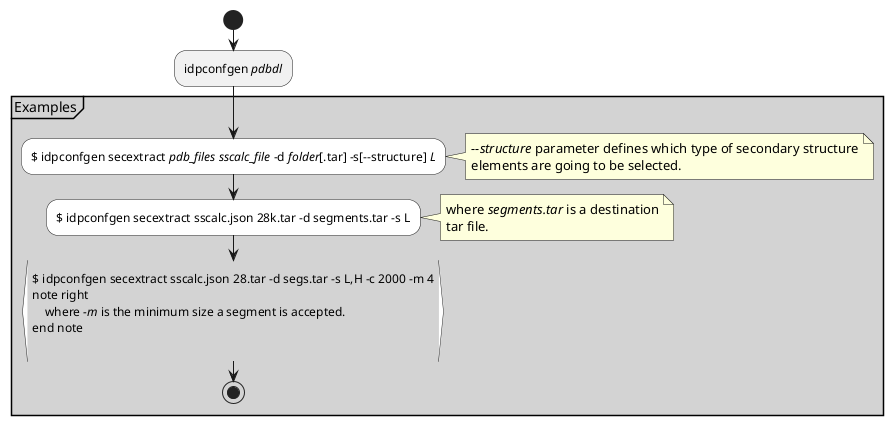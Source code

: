 @startuml

start

:idpconfgen //pdbdl//;

partition #LIGHTGREY Examples {
    #WHITE:$ idpconfgen secextract //pdb_files// //sscalc_file// -d //folder//[.tar] -s[--structure] //L//;
    note right
        //--structure// parameter defines which type of secondary structure
        elements are going to be selected.
    end note
    #WHITE:$ idpconfgen secextract sscalc.json 28k.tar -d segments.tar -s L;
    note right
        where //segments.tar// is a destination
        tar file.
    end note
    #WHITE:$ idpconfgen secextract sscalc.json 28.tar -d segs.tar -s L,H -c 2000 -m 4
    note right
        where //-m// is the minimum size a segment is accepted.
    end note
    }
stop

@enduml

